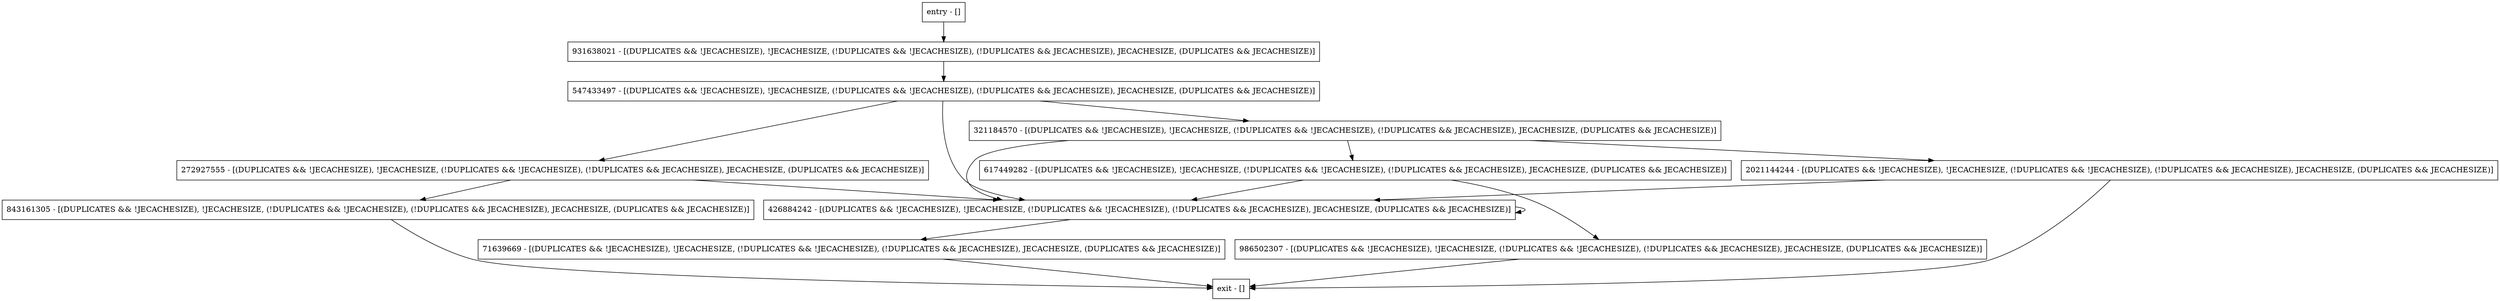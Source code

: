 digraph putInternal {
node [shape=record];
986502307 [label="986502307 - [(DUPLICATES && !JECACHESIZE), !JECACHESIZE, (!DUPLICATES && !JECACHESIZE), (!DUPLICATES && JECACHESIZE), JECACHESIZE, (DUPLICATES && JECACHESIZE)]"];
843161305 [label="843161305 - [(DUPLICATES && !JECACHESIZE), !JECACHESIZE, (!DUPLICATES && !JECACHESIZE), (!DUPLICATES && JECACHESIZE), JECACHESIZE, (DUPLICATES && JECACHESIZE)]"];
321184570 [label="321184570 - [(DUPLICATES && !JECACHESIZE), !JECACHESIZE, (!DUPLICATES && !JECACHESIZE), (!DUPLICATES && JECACHESIZE), JECACHESIZE, (DUPLICATES && JECACHESIZE)]"];
272927555 [label="272927555 - [(DUPLICATES && !JECACHESIZE), !JECACHESIZE, (!DUPLICATES && !JECACHESIZE), (!DUPLICATES && JECACHESIZE), JECACHESIZE, (DUPLICATES && JECACHESIZE)]"];
entry [label="entry - []"];
exit [label="exit - []"];
931638021 [label="931638021 - [(DUPLICATES && !JECACHESIZE), !JECACHESIZE, (!DUPLICATES && !JECACHESIZE), (!DUPLICATES && JECACHESIZE), JECACHESIZE, (DUPLICATES && JECACHESIZE)]"];
2021144244 [label="2021144244 - [(DUPLICATES && !JECACHESIZE), !JECACHESIZE, (!DUPLICATES && !JECACHESIZE), (!DUPLICATES && JECACHESIZE), JECACHESIZE, (DUPLICATES && JECACHESIZE)]"];
71639669 [label="71639669 - [(DUPLICATES && !JECACHESIZE), !JECACHESIZE, (!DUPLICATES && !JECACHESIZE), (!DUPLICATES && JECACHESIZE), JECACHESIZE, (DUPLICATES && JECACHESIZE)]"];
547433497 [label="547433497 - [(DUPLICATES && !JECACHESIZE), !JECACHESIZE, (!DUPLICATES && !JECACHESIZE), (!DUPLICATES && JECACHESIZE), JECACHESIZE, (DUPLICATES && JECACHESIZE)]"];
426884242 [label="426884242 - [(DUPLICATES && !JECACHESIZE), !JECACHESIZE, (!DUPLICATES && !JECACHESIZE), (!DUPLICATES && JECACHESIZE), JECACHESIZE, (DUPLICATES && JECACHESIZE)]"];
617449282 [label="617449282 - [(DUPLICATES && !JECACHESIZE), !JECACHESIZE, (!DUPLICATES && !JECACHESIZE), (!DUPLICATES && JECACHESIZE), JECACHESIZE, (DUPLICATES && JECACHESIZE)]"];
entry;
exit;
986502307 -> exit;
843161305 -> exit;
321184570 -> 2021144244;
321184570 -> 426884242;
321184570 -> 617449282;
272927555 -> 843161305;
272927555 -> 426884242;
entry -> 931638021;
931638021 -> 547433497;
2021144244 -> exit;
2021144244 -> 426884242;
71639669 -> exit;
547433497 -> 272927555;
547433497 -> 321184570;
547433497 -> 426884242;
426884242 -> 71639669;
426884242 -> 426884242;
617449282 -> 986502307;
617449282 -> 426884242;
}
